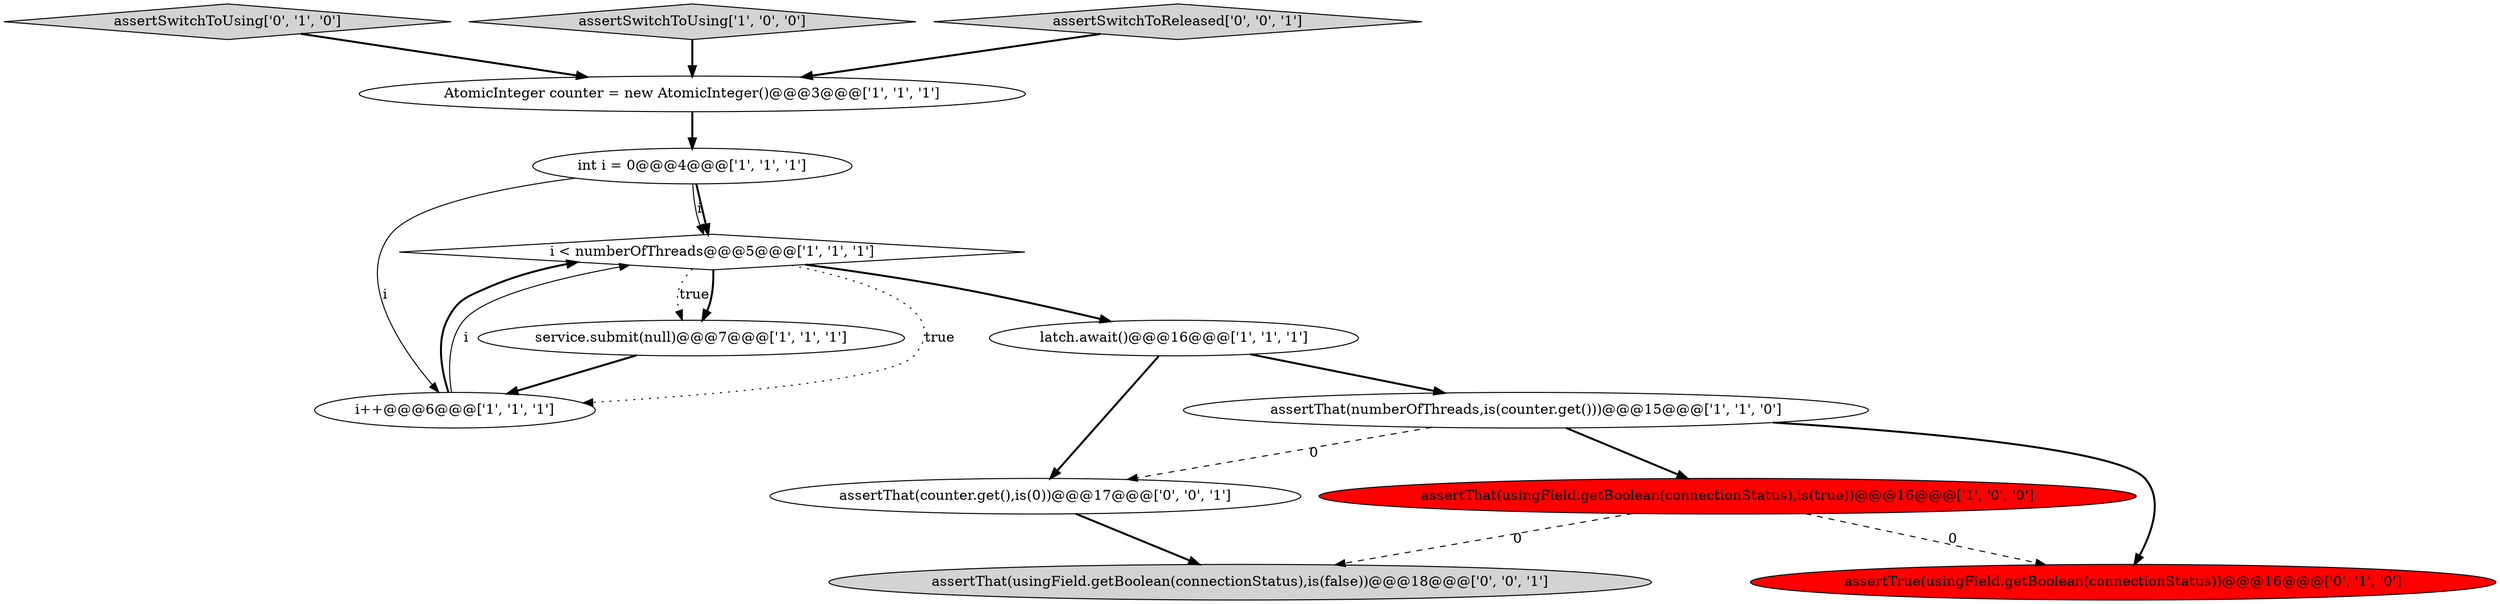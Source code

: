 digraph {
7 [style = filled, label = "latch.await()@@@16@@@['1', '1', '1']", fillcolor = white, shape = ellipse image = "AAA0AAABBB1BBB"];
8 [style = filled, label = "assertThat(usingField.getBoolean(connectionStatus),is(true))@@@16@@@['1', '0', '0']", fillcolor = red, shape = ellipse image = "AAA1AAABBB1BBB"];
9 [style = filled, label = "assertSwitchToUsing['0', '1', '0']", fillcolor = lightgray, shape = diamond image = "AAA0AAABBB2BBB"];
11 [style = filled, label = "assertThat(usingField.getBoolean(connectionStatus),is(false))@@@18@@@['0', '0', '1']", fillcolor = lightgray, shape = ellipse image = "AAA0AAABBB3BBB"];
1 [style = filled, label = "assertSwitchToUsing['1', '0', '0']", fillcolor = lightgray, shape = diamond image = "AAA0AAABBB1BBB"];
10 [style = filled, label = "assertTrue(usingField.getBoolean(connectionStatus))@@@16@@@['0', '1', '0']", fillcolor = red, shape = ellipse image = "AAA1AAABBB2BBB"];
3 [style = filled, label = "assertThat(numberOfThreads,is(counter.get()))@@@15@@@['1', '1', '0']", fillcolor = white, shape = ellipse image = "AAA0AAABBB1BBB"];
12 [style = filled, label = "assertThat(counter.get(),is(0))@@@17@@@['0', '0', '1']", fillcolor = white, shape = ellipse image = "AAA0AAABBB3BBB"];
0 [style = filled, label = "service.submit(null)@@@7@@@['1', '1', '1']", fillcolor = white, shape = ellipse image = "AAA0AAABBB1BBB"];
5 [style = filled, label = "AtomicInteger counter = new AtomicInteger()@@@3@@@['1', '1', '1']", fillcolor = white, shape = ellipse image = "AAA0AAABBB1BBB"];
6 [style = filled, label = "i++@@@6@@@['1', '1', '1']", fillcolor = white, shape = ellipse image = "AAA0AAABBB1BBB"];
4 [style = filled, label = "i < numberOfThreads@@@5@@@['1', '1', '1']", fillcolor = white, shape = diamond image = "AAA0AAABBB1BBB"];
13 [style = filled, label = "assertSwitchToReleased['0', '0', '1']", fillcolor = lightgray, shape = diamond image = "AAA0AAABBB3BBB"];
2 [style = filled, label = "int i = 0@@@4@@@['1', '1', '1']", fillcolor = white, shape = ellipse image = "AAA0AAABBB1BBB"];
1->5 [style = bold, label=""];
4->6 [style = dotted, label="true"];
6->4 [style = solid, label="i"];
8->10 [style = dashed, label="0"];
0->6 [style = bold, label=""];
7->12 [style = bold, label=""];
2->6 [style = solid, label="i"];
4->0 [style = dotted, label="true"];
12->11 [style = bold, label=""];
2->4 [style = bold, label=""];
7->3 [style = bold, label=""];
4->7 [style = bold, label=""];
4->0 [style = bold, label=""];
3->10 [style = bold, label=""];
6->4 [style = bold, label=""];
5->2 [style = bold, label=""];
3->12 [style = dashed, label="0"];
3->8 [style = bold, label=""];
2->4 [style = solid, label="i"];
13->5 [style = bold, label=""];
9->5 [style = bold, label=""];
8->11 [style = dashed, label="0"];
}
